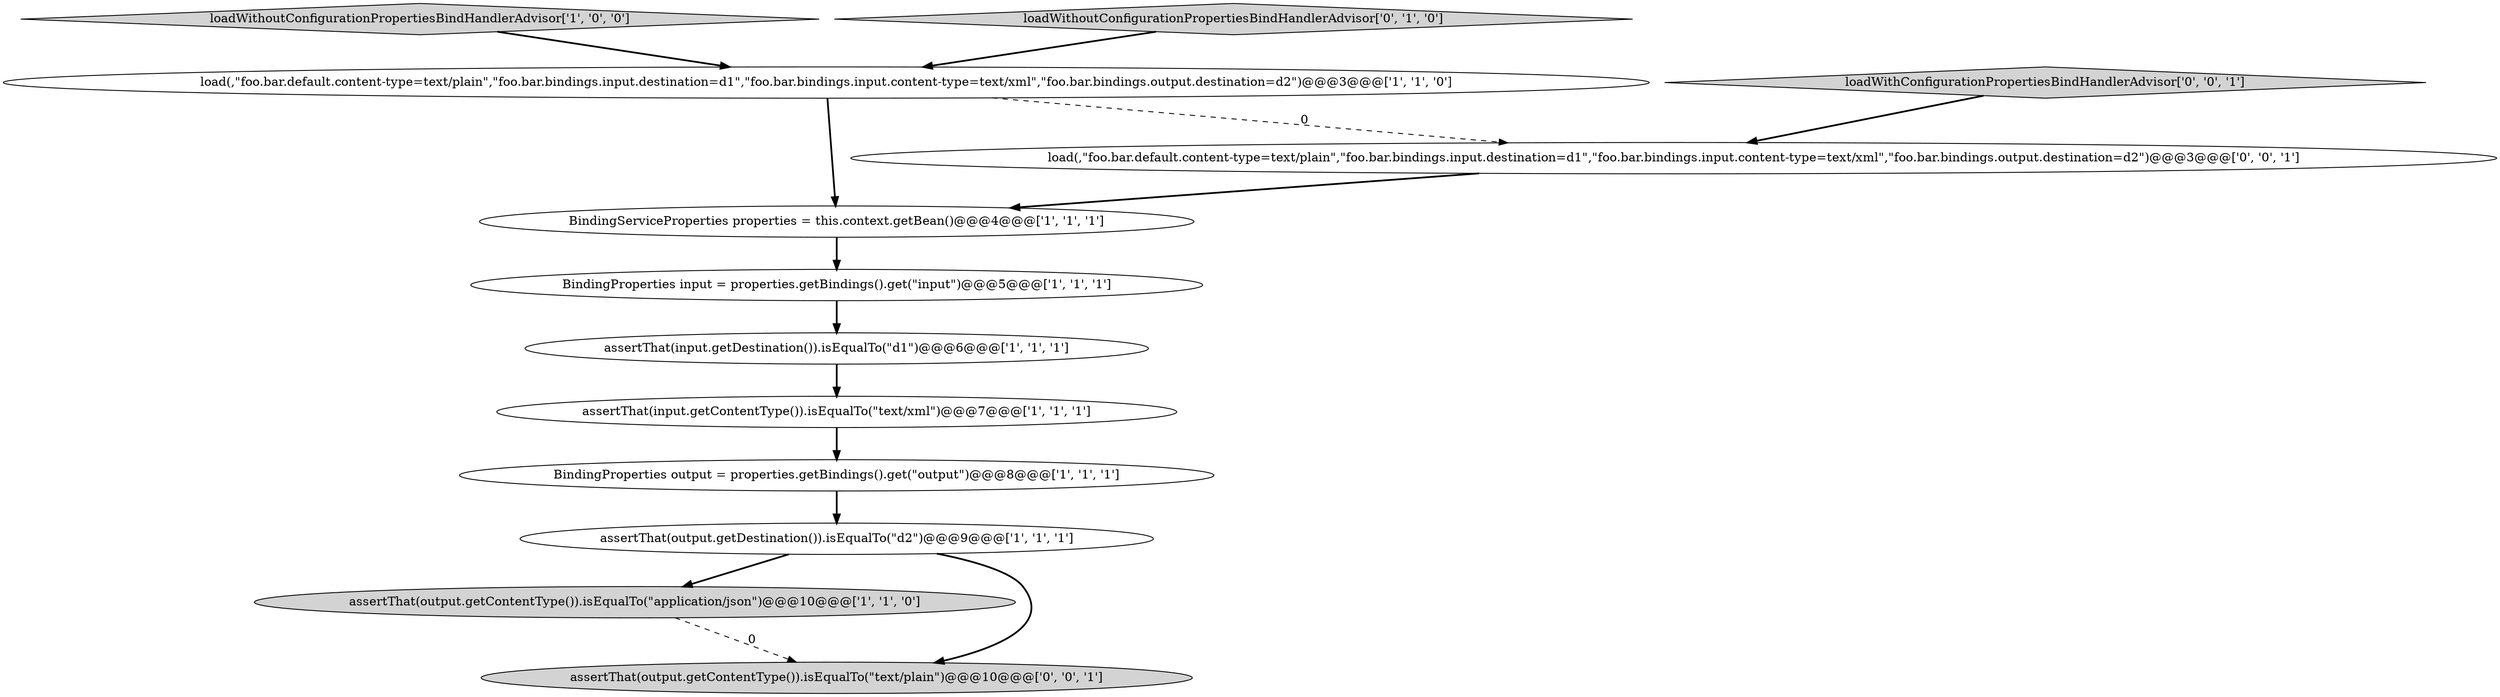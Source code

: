 digraph {
5 [style = filled, label = "loadWithoutConfigurationPropertiesBindHandlerAdvisor['1', '0', '0']", fillcolor = lightgray, shape = diamond image = "AAA0AAABBB1BBB"];
7 [style = filled, label = "assertThat(input.getDestination()).isEqualTo(\"d1\")@@@6@@@['1', '1', '1']", fillcolor = white, shape = ellipse image = "AAA0AAABBB1BBB"];
6 [style = filled, label = "assertThat(output.getContentType()).isEqualTo(\"application/json\")@@@10@@@['1', '1', '0']", fillcolor = lightgray, shape = ellipse image = "AAA0AAABBB1BBB"];
0 [style = filled, label = "assertThat(output.getDestination()).isEqualTo(\"d2\")@@@9@@@['1', '1', '1']", fillcolor = white, shape = ellipse image = "AAA0AAABBB1BBB"];
2 [style = filled, label = "assertThat(input.getContentType()).isEqualTo(\"text/xml\")@@@7@@@['1', '1', '1']", fillcolor = white, shape = ellipse image = "AAA0AAABBB1BBB"];
11 [style = filled, label = "load(,\"foo.bar.default.content-type=text/plain\",\"foo.bar.bindings.input.destination=d1\",\"foo.bar.bindings.input.content-type=text/xml\",\"foo.bar.bindings.output.destination=d2\")@@@3@@@['0', '0', '1']", fillcolor = white, shape = ellipse image = "AAA0AAABBB3BBB"];
12 [style = filled, label = "assertThat(output.getContentType()).isEqualTo(\"text/plain\")@@@10@@@['0', '0', '1']", fillcolor = lightgray, shape = ellipse image = "AAA0AAABBB3BBB"];
3 [style = filled, label = "BindingProperties output = properties.getBindings().get(\"output\")@@@8@@@['1', '1', '1']", fillcolor = white, shape = ellipse image = "AAA0AAABBB1BBB"];
4 [style = filled, label = "load(,\"foo.bar.default.content-type=text/plain\",\"foo.bar.bindings.input.destination=d1\",\"foo.bar.bindings.input.content-type=text/xml\",\"foo.bar.bindings.output.destination=d2\")@@@3@@@['1', '1', '0']", fillcolor = white, shape = ellipse image = "AAA0AAABBB1BBB"];
1 [style = filled, label = "BindingServiceProperties properties = this.context.getBean()@@@4@@@['1', '1', '1']", fillcolor = white, shape = ellipse image = "AAA0AAABBB1BBB"];
10 [style = filled, label = "loadWithConfigurationPropertiesBindHandlerAdvisor['0', '0', '1']", fillcolor = lightgray, shape = diamond image = "AAA0AAABBB3BBB"];
8 [style = filled, label = "BindingProperties input = properties.getBindings().get(\"input\")@@@5@@@['1', '1', '1']", fillcolor = white, shape = ellipse image = "AAA0AAABBB1BBB"];
9 [style = filled, label = "loadWithoutConfigurationPropertiesBindHandlerAdvisor['0', '1', '0']", fillcolor = lightgray, shape = diamond image = "AAA0AAABBB2BBB"];
8->7 [style = bold, label=""];
4->1 [style = bold, label=""];
5->4 [style = bold, label=""];
1->8 [style = bold, label=""];
0->12 [style = bold, label=""];
4->11 [style = dashed, label="0"];
9->4 [style = bold, label=""];
0->6 [style = bold, label=""];
7->2 [style = bold, label=""];
11->1 [style = bold, label=""];
6->12 [style = dashed, label="0"];
3->0 [style = bold, label=""];
2->3 [style = bold, label=""];
10->11 [style = bold, label=""];
}
